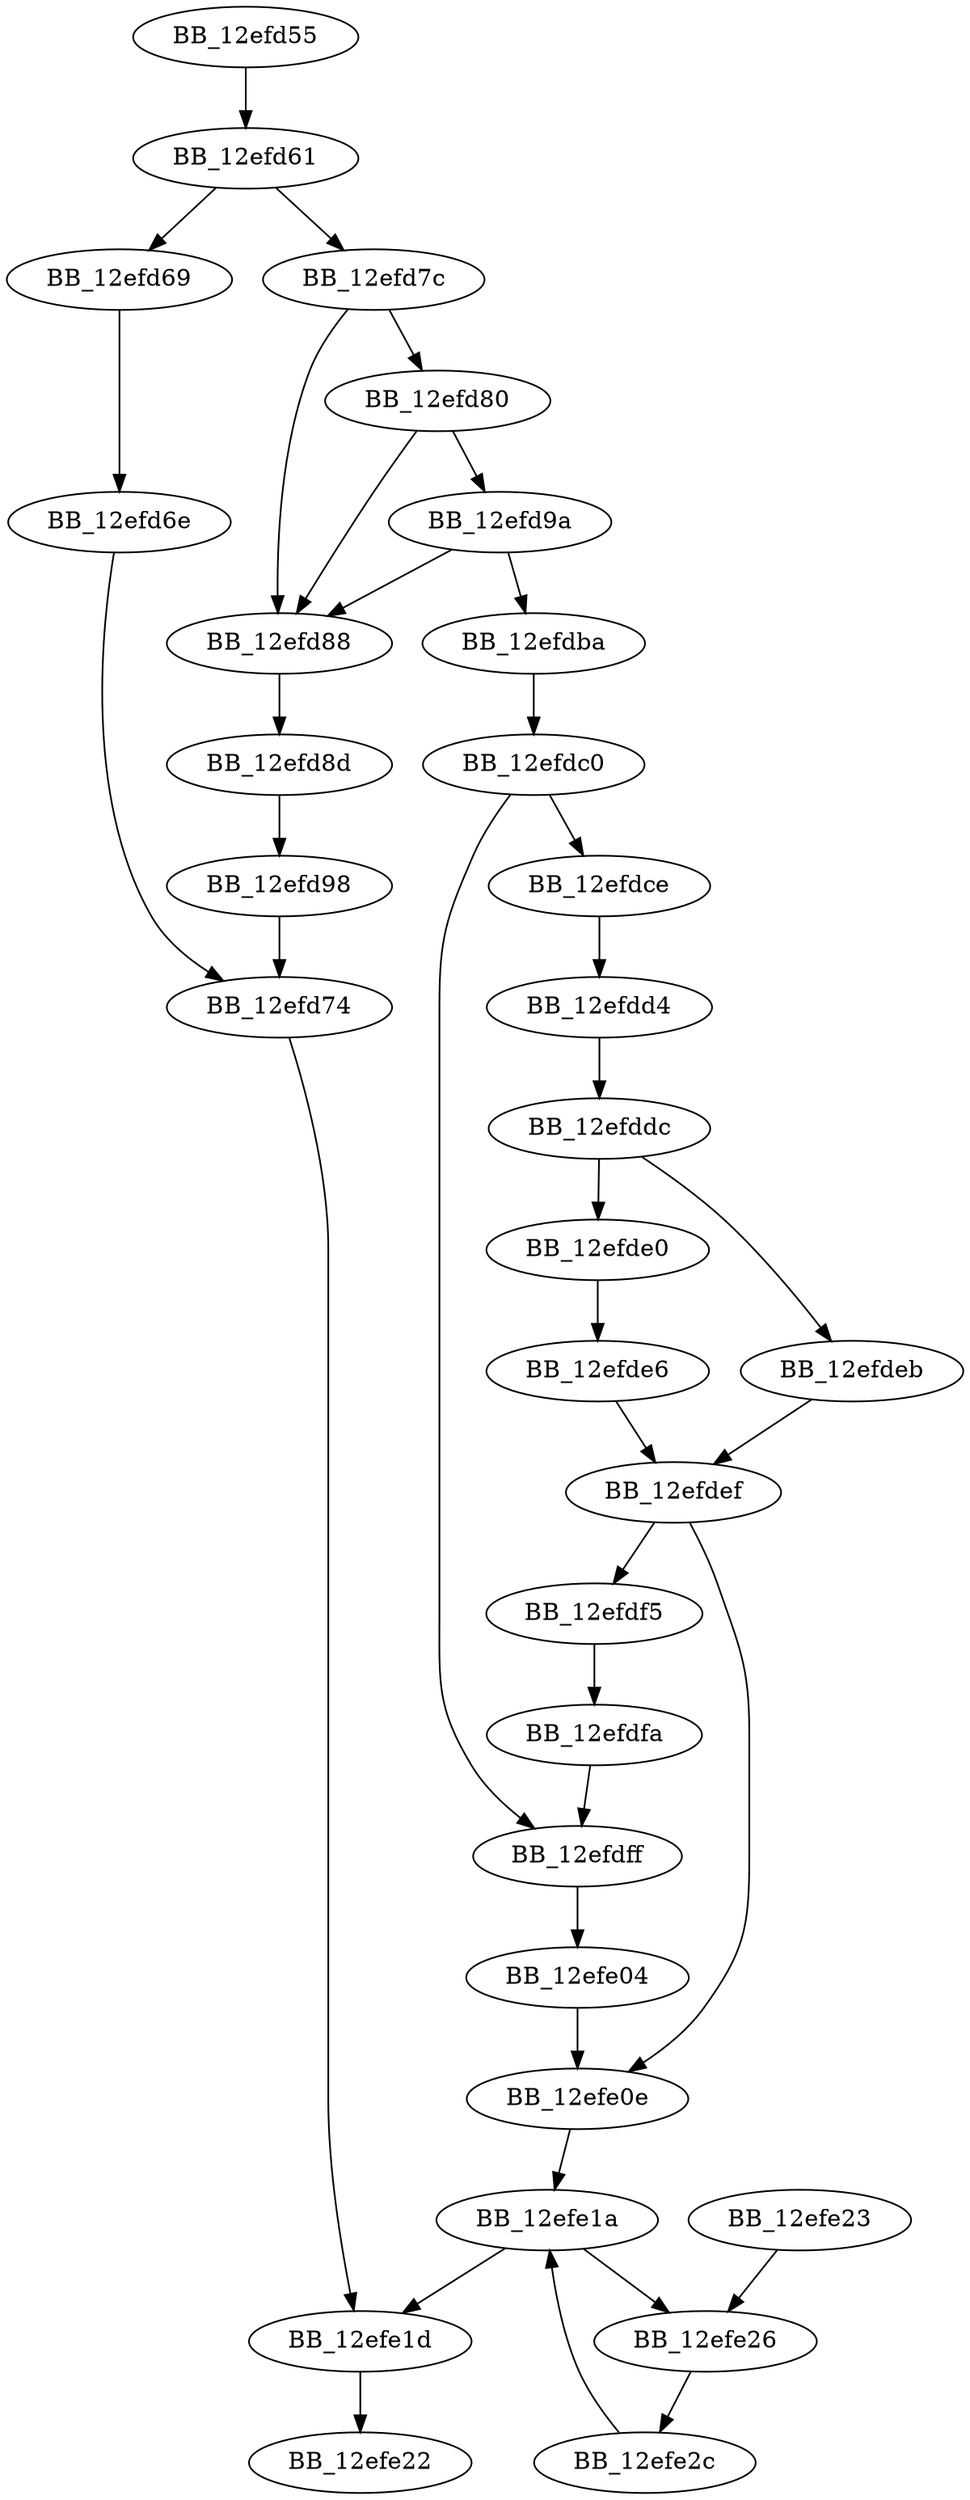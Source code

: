 DiGraph __commit{
BB_12efd55->BB_12efd61
BB_12efd61->BB_12efd69
BB_12efd61->BB_12efd7c
BB_12efd69->BB_12efd6e
BB_12efd6e->BB_12efd74
BB_12efd74->BB_12efe1d
BB_12efd7c->BB_12efd80
BB_12efd7c->BB_12efd88
BB_12efd80->BB_12efd88
BB_12efd80->BB_12efd9a
BB_12efd88->BB_12efd8d
BB_12efd8d->BB_12efd98
BB_12efd98->BB_12efd74
BB_12efd9a->BB_12efd88
BB_12efd9a->BB_12efdba
BB_12efdba->BB_12efdc0
BB_12efdc0->BB_12efdce
BB_12efdc0->BB_12efdff
BB_12efdce->BB_12efdd4
BB_12efdd4->BB_12efddc
BB_12efddc->BB_12efde0
BB_12efddc->BB_12efdeb
BB_12efde0->BB_12efde6
BB_12efde6->BB_12efdef
BB_12efdeb->BB_12efdef
BB_12efdef->BB_12efdf5
BB_12efdef->BB_12efe0e
BB_12efdf5->BB_12efdfa
BB_12efdfa->BB_12efdff
BB_12efdff->BB_12efe04
BB_12efe04->BB_12efe0e
BB_12efe0e->BB_12efe1a
BB_12efe1a->BB_12efe1d
BB_12efe1a->BB_12efe26
BB_12efe1d->BB_12efe22
BB_12efe23->BB_12efe26
BB_12efe26->BB_12efe2c
BB_12efe2c->BB_12efe1a
}
